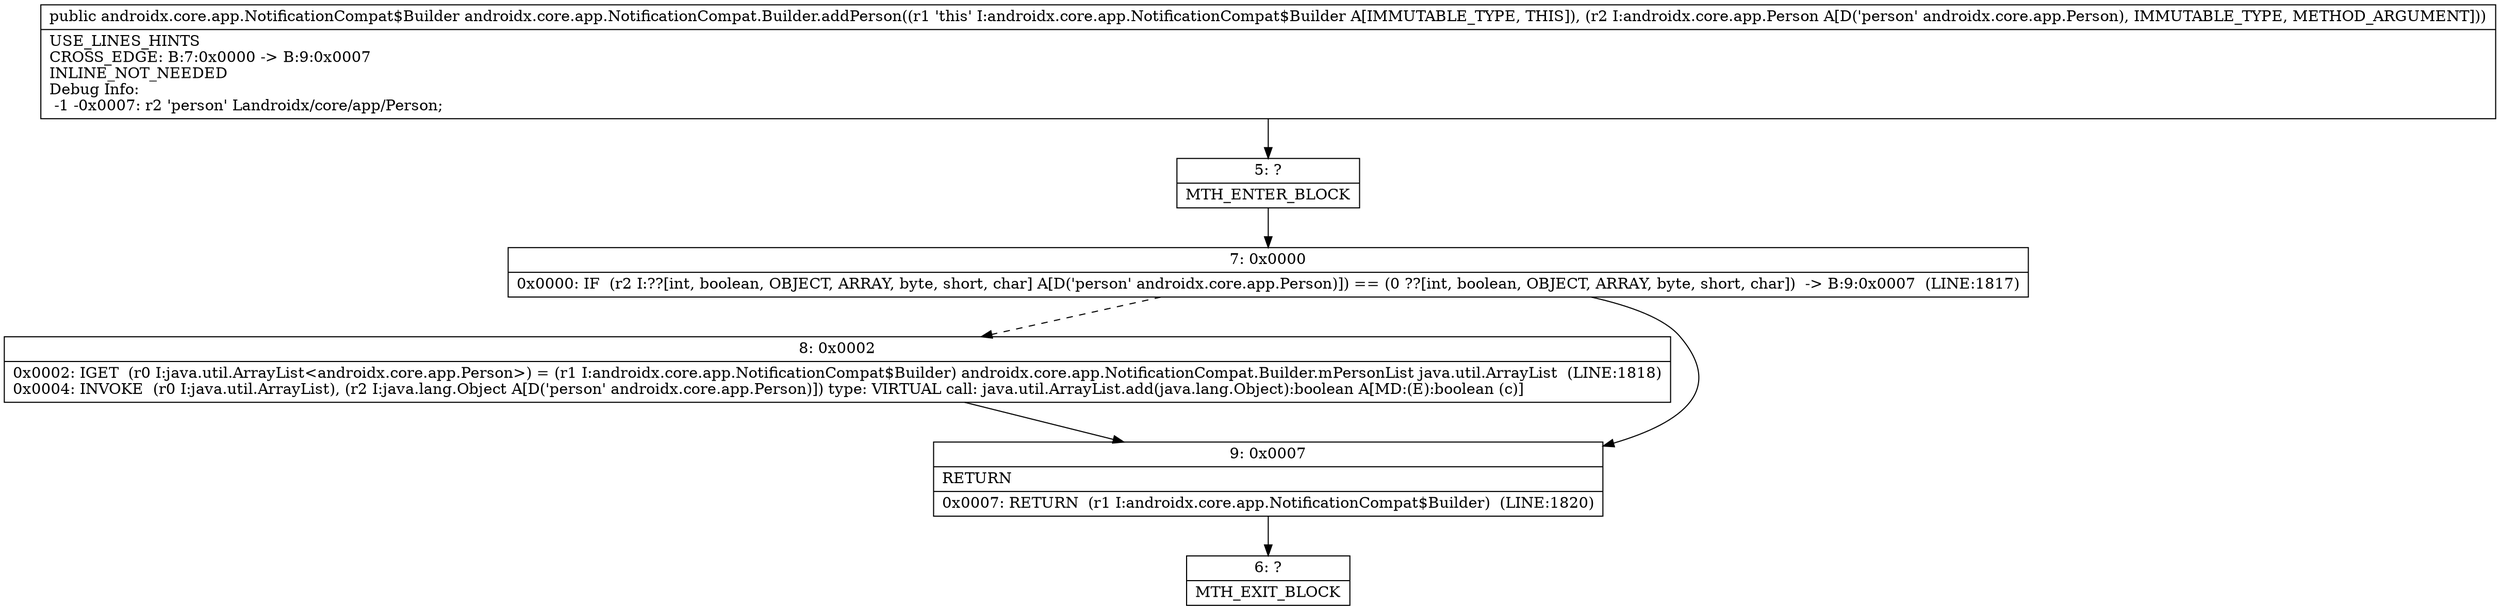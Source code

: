 digraph "CFG forandroidx.core.app.NotificationCompat.Builder.addPerson(Landroidx\/core\/app\/Person;)Landroidx\/core\/app\/NotificationCompat$Builder;" {
Node_5 [shape=record,label="{5\:\ ?|MTH_ENTER_BLOCK\l}"];
Node_7 [shape=record,label="{7\:\ 0x0000|0x0000: IF  (r2 I:??[int, boolean, OBJECT, ARRAY, byte, short, char] A[D('person' androidx.core.app.Person)]) == (0 ??[int, boolean, OBJECT, ARRAY, byte, short, char])  \-\> B:9:0x0007  (LINE:1817)\l}"];
Node_8 [shape=record,label="{8\:\ 0x0002|0x0002: IGET  (r0 I:java.util.ArrayList\<androidx.core.app.Person\>) = (r1 I:androidx.core.app.NotificationCompat$Builder) androidx.core.app.NotificationCompat.Builder.mPersonList java.util.ArrayList  (LINE:1818)\l0x0004: INVOKE  (r0 I:java.util.ArrayList), (r2 I:java.lang.Object A[D('person' androidx.core.app.Person)]) type: VIRTUAL call: java.util.ArrayList.add(java.lang.Object):boolean A[MD:(E):boolean (c)]\l}"];
Node_9 [shape=record,label="{9\:\ 0x0007|RETURN\l|0x0007: RETURN  (r1 I:androidx.core.app.NotificationCompat$Builder)  (LINE:1820)\l}"];
Node_6 [shape=record,label="{6\:\ ?|MTH_EXIT_BLOCK\l}"];
MethodNode[shape=record,label="{public androidx.core.app.NotificationCompat$Builder androidx.core.app.NotificationCompat.Builder.addPerson((r1 'this' I:androidx.core.app.NotificationCompat$Builder A[IMMUTABLE_TYPE, THIS]), (r2 I:androidx.core.app.Person A[D('person' androidx.core.app.Person), IMMUTABLE_TYPE, METHOD_ARGUMENT]))  | USE_LINES_HINTS\lCROSS_EDGE: B:7:0x0000 \-\> B:9:0x0007\lINLINE_NOT_NEEDED\lDebug Info:\l  \-1 \-0x0007: r2 'person' Landroidx\/core\/app\/Person;\l}"];
MethodNode -> Node_5;Node_5 -> Node_7;
Node_7 -> Node_8[style=dashed];
Node_7 -> Node_9;
Node_8 -> Node_9;
Node_9 -> Node_6;
}

